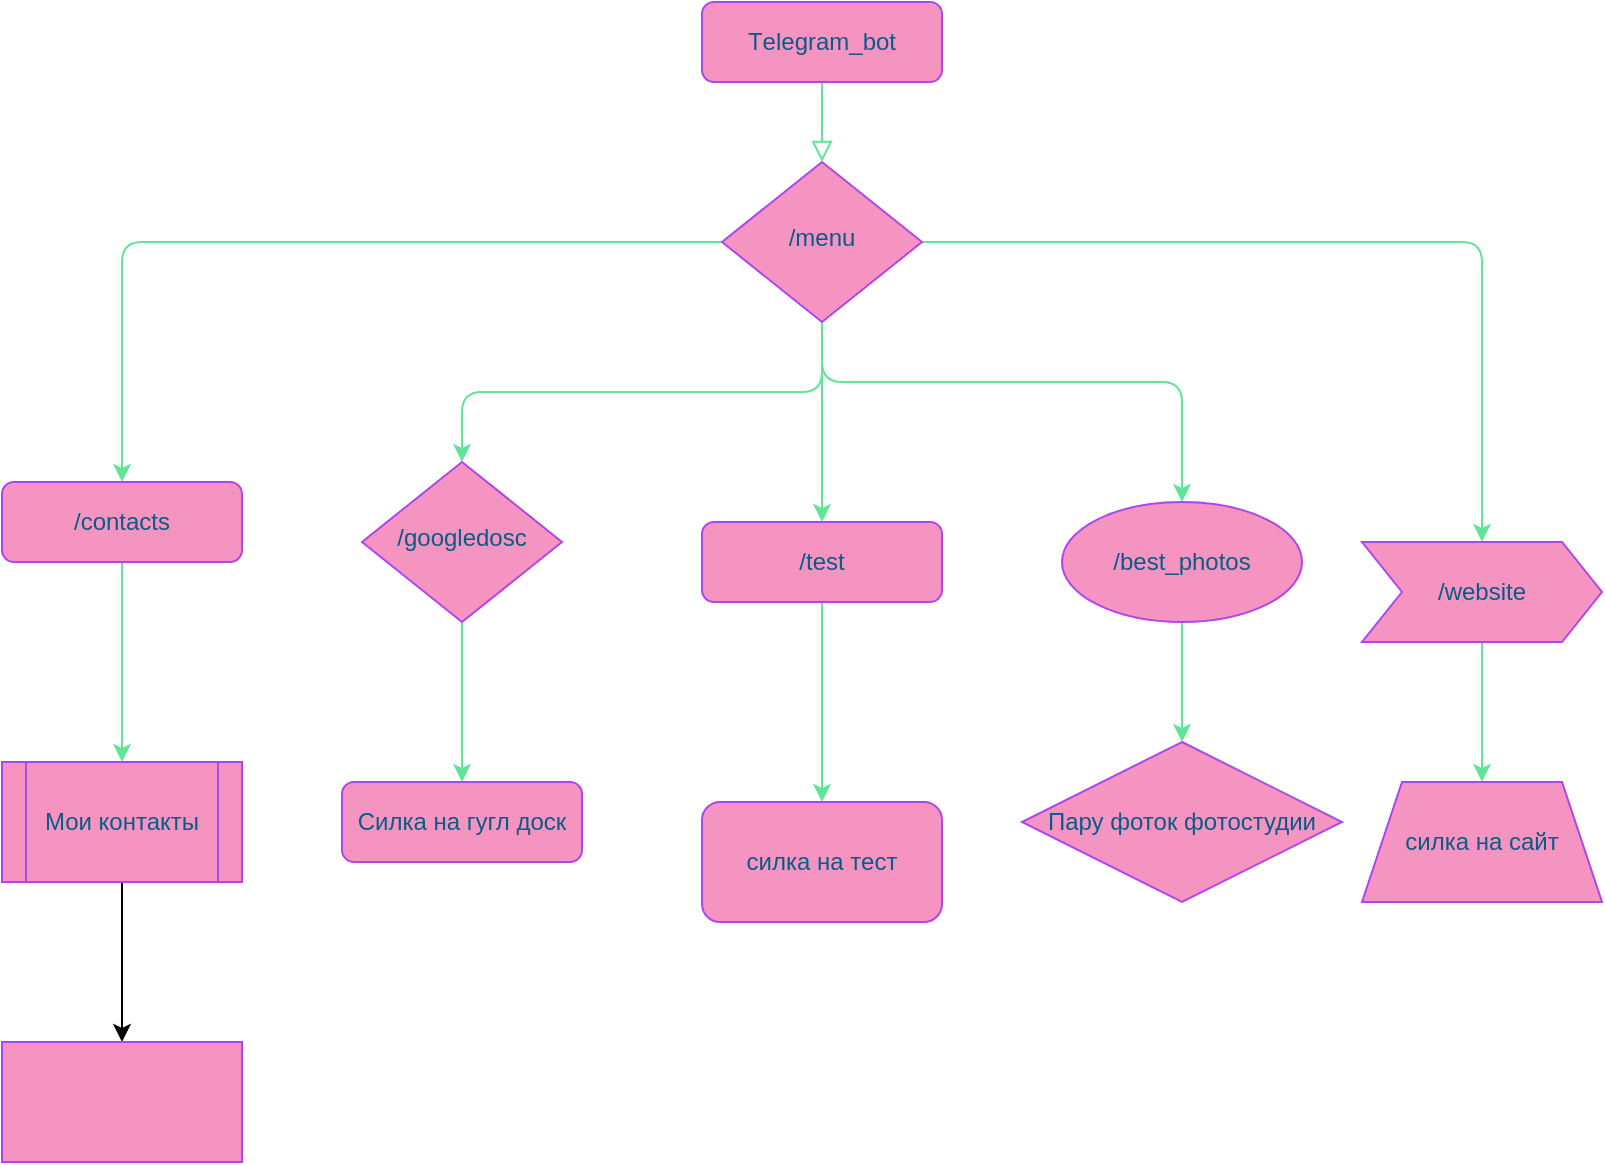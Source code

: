 <mxfile version="16.0.0" type="github">
  <diagram id="C5RBs43oDa-KdzZeNtuy" name="Page-1">
    <mxGraphModel dx="1422" dy="737" grid="1" gridSize="10" guides="1" tooltips="1" connect="1" arrows="1" fold="1" page="1" pageScale="1" pageWidth="827" pageHeight="1169" math="0" shadow="0">
      <root>
        <mxCell id="WIyWlLk6GJQsqaUBKTNV-0" />
        <mxCell id="WIyWlLk6GJQsqaUBKTNV-1" parent="WIyWlLk6GJQsqaUBKTNV-0" />
        <mxCell id="WIyWlLk6GJQsqaUBKTNV-2" value="" style="rounded=0;html=1;jettySize=auto;orthogonalLoop=1;fontSize=11;endArrow=block;endFill=0;endSize=8;strokeWidth=1;shadow=0;labelBackgroundColor=none;edgeStyle=orthogonalEdgeStyle;strokeColor=#60E696;fontColor=#095C86;" parent="WIyWlLk6GJQsqaUBKTNV-1" source="WIyWlLk6GJQsqaUBKTNV-3" target="WIyWlLk6GJQsqaUBKTNV-6" edge="1">
          <mxGeometry relative="1" as="geometry" />
        </mxCell>
        <mxCell id="WIyWlLk6GJQsqaUBKTNV-3" value="&lt;font style=&quot;vertical-align: inherit&quot;&gt;&lt;font style=&quot;vertical-align: inherit&quot;&gt;Тelegram_bot&lt;/font&gt;&lt;/font&gt;" style="rounded=1;whiteSpace=wrap;html=1;fontSize=12;glass=0;strokeWidth=1;shadow=0;fillColor=#F694C1;strokeColor=#AF45ED;fontColor=#095C86;" parent="WIyWlLk6GJQsqaUBKTNV-1" vertex="1">
          <mxGeometry x="370" y="70" width="120" height="40" as="geometry" />
        </mxCell>
        <mxCell id="PgRFk3jpfNLb2OF615yc-1" style="edgeStyle=orthogonalEdgeStyle;curved=0;rounded=1;sketch=0;orthogonalLoop=1;jettySize=auto;html=1;entryX=0.5;entryY=0;entryDx=0;entryDy=0;fontColor=#095C86;strokeColor=#60E696;fillColor=#F694C1;" parent="WIyWlLk6GJQsqaUBKTNV-1" source="WIyWlLk6GJQsqaUBKTNV-6" target="WIyWlLk6GJQsqaUBKTNV-12" edge="1">
          <mxGeometry relative="1" as="geometry" />
        </mxCell>
        <mxCell id="PgRFk3jpfNLb2OF615yc-2" style="edgeStyle=orthogonalEdgeStyle;curved=0;rounded=1;sketch=0;orthogonalLoop=1;jettySize=auto;html=1;exitX=0;exitY=0.5;exitDx=0;exitDy=0;fontColor=#095C86;strokeColor=#60E696;fillColor=#F694C1;" parent="WIyWlLk6GJQsqaUBKTNV-1" source="WIyWlLk6GJQsqaUBKTNV-6" target="WIyWlLk6GJQsqaUBKTNV-7" edge="1">
          <mxGeometry relative="1" as="geometry" />
        </mxCell>
        <mxCell id="PgRFk3jpfNLb2OF615yc-3" style="edgeStyle=orthogonalEdgeStyle;curved=0;rounded=1;sketch=0;orthogonalLoop=1;jettySize=auto;html=1;exitX=0.5;exitY=1;exitDx=0;exitDy=0;entryX=0.5;entryY=0;entryDx=0;entryDy=0;fontColor=#095C86;strokeColor=#60E696;fillColor=#F694C1;" parent="WIyWlLk6GJQsqaUBKTNV-1" source="WIyWlLk6GJQsqaUBKTNV-6" target="WIyWlLk6GJQsqaUBKTNV-10" edge="1">
          <mxGeometry relative="1" as="geometry" />
        </mxCell>
        <mxCell id="PgRFk3jpfNLb2OF615yc-7" style="edgeStyle=orthogonalEdgeStyle;curved=0;rounded=1;sketch=0;orthogonalLoop=1;jettySize=auto;html=1;exitX=1;exitY=0.5;exitDx=0;exitDy=0;fontColor=#095C86;strokeColor=#60E696;fillColor=#F694C1;entryX=0.5;entryY=0;entryDx=0;entryDy=0;" parent="WIyWlLk6GJQsqaUBKTNV-1" source="WIyWlLk6GJQsqaUBKTNV-6" target="PgRFk3jpfNLb2OF615yc-8" edge="1">
          <mxGeometry relative="1" as="geometry">
            <mxPoint x="630" y="340" as="targetPoint" />
            <Array as="points">
              <mxPoint x="430" y="190" />
              <mxPoint x="430" y="260" />
              <mxPoint x="610" y="260" />
              <mxPoint x="610" y="310" />
            </Array>
          </mxGeometry>
        </mxCell>
        <mxCell id="PgRFk3jpfNLb2OF615yc-11" style="edgeStyle=orthogonalEdgeStyle;curved=0;rounded=1;sketch=0;orthogonalLoop=1;jettySize=auto;html=1;exitX=1;exitY=0.5;exitDx=0;exitDy=0;fontColor=#095C86;strokeColor=#60E696;fillColor=#F694C1;entryX=0.5;entryY=0;entryDx=0;entryDy=0;" parent="WIyWlLk6GJQsqaUBKTNV-1" source="WIyWlLk6GJQsqaUBKTNV-6" target="PgRFk3jpfNLb2OF615yc-12" edge="1">
          <mxGeometry relative="1" as="geometry">
            <mxPoint x="770" y="330" as="targetPoint" />
          </mxGeometry>
        </mxCell>
        <mxCell id="WIyWlLk6GJQsqaUBKTNV-6" value="&lt;font style=&quot;vertical-align: inherit&quot;&gt;&lt;font style=&quot;vertical-align: inherit&quot;&gt;/menu&lt;/font&gt;&lt;/font&gt;" style="rhombus;whiteSpace=wrap;html=1;shadow=0;fontFamily=Helvetica;fontSize=12;align=center;strokeWidth=1;spacing=6;spacingTop=-4;fillColor=#F694C1;strokeColor=#AF45ED;fontColor=#095C86;" parent="WIyWlLk6GJQsqaUBKTNV-1" vertex="1">
          <mxGeometry x="380" y="150" width="100" height="80" as="geometry" />
        </mxCell>
        <mxCell id="PgRFk3jpfNLb2OF615yc-6" style="edgeStyle=orthogonalEdgeStyle;curved=0;rounded=1;sketch=0;orthogonalLoop=1;jettySize=auto;html=1;fontColor=#095C86;strokeColor=#60E696;fillColor=#F694C1;entryX=0.5;entryY=0;entryDx=0;entryDy=0;" parent="WIyWlLk6GJQsqaUBKTNV-1" source="WIyWlLk6GJQsqaUBKTNV-7" target="PgRFk3jpfNLb2OF615yc-13" edge="1">
          <mxGeometry relative="1" as="geometry">
            <mxPoint x="70" y="490" as="targetPoint" />
          </mxGeometry>
        </mxCell>
        <mxCell id="WIyWlLk6GJQsqaUBKTNV-7" value="&lt;font style=&quot;vertical-align: inherit&quot;&gt;&lt;font style=&quot;vertical-align: inherit&quot;&gt;/contacts&lt;/font&gt;&lt;/font&gt;" style="rounded=1;whiteSpace=wrap;html=1;fontSize=12;glass=0;strokeWidth=1;shadow=0;fillColor=#F694C1;strokeColor=#AF45ED;fontColor=#095C86;" parent="WIyWlLk6GJQsqaUBKTNV-1" vertex="1">
          <mxGeometry x="20" y="310" width="120" height="40" as="geometry" />
        </mxCell>
        <mxCell id="PgRFk3jpfNLb2OF615yc-4" style="edgeStyle=orthogonalEdgeStyle;curved=0;rounded=1;sketch=0;orthogonalLoop=1;jettySize=auto;html=1;exitX=0.5;exitY=1;exitDx=0;exitDy=0;fontColor=#095C86;strokeColor=#60E696;fillColor=#F694C1;" parent="WIyWlLk6GJQsqaUBKTNV-1" source="WIyWlLk6GJQsqaUBKTNV-10" target="WIyWlLk6GJQsqaUBKTNV-11" edge="1">
          <mxGeometry relative="1" as="geometry" />
        </mxCell>
        <mxCell id="WIyWlLk6GJQsqaUBKTNV-10" value="&lt;font style=&quot;vertical-align: inherit&quot;&gt;&lt;font style=&quot;vertical-align: inherit&quot;&gt;/googledosc&lt;/font&gt;&lt;/font&gt;" style="rhombus;whiteSpace=wrap;html=1;shadow=0;fontFamily=Helvetica;fontSize=12;align=center;strokeWidth=1;spacing=6;spacingTop=-4;fillColor=#F694C1;strokeColor=#AF45ED;fontColor=#095C86;" parent="WIyWlLk6GJQsqaUBKTNV-1" vertex="1">
          <mxGeometry x="200" y="300" width="100" height="80" as="geometry" />
        </mxCell>
        <mxCell id="WIyWlLk6GJQsqaUBKTNV-11" value="Силка на гугл доск" style="rounded=1;whiteSpace=wrap;html=1;fontSize=12;glass=0;strokeWidth=1;shadow=0;fillColor=#F694C1;strokeColor=#AF45ED;fontColor=#095C86;" parent="WIyWlLk6GJQsqaUBKTNV-1" vertex="1">
          <mxGeometry x="190" y="460" width="120" height="40" as="geometry" />
        </mxCell>
        <mxCell id="PgRFk3jpfNLb2OF615yc-0" style="edgeStyle=orthogonalEdgeStyle;rounded=0;orthogonalLoop=1;jettySize=auto;html=1;exitX=0.5;exitY=1;exitDx=0;exitDy=0;strokeColor=#60E696;fontColor=#095C86;" parent="WIyWlLk6GJQsqaUBKTNV-1" source="WIyWlLk6GJQsqaUBKTNV-12" edge="1">
          <mxGeometry relative="1" as="geometry">
            <mxPoint x="430" y="360" as="targetPoint" />
          </mxGeometry>
        </mxCell>
        <mxCell id="PgRFk3jpfNLb2OF615yc-5" style="edgeStyle=orthogonalEdgeStyle;curved=0;rounded=1;sketch=0;orthogonalLoop=1;jettySize=auto;html=1;exitX=0.5;exitY=1;exitDx=0;exitDy=0;fontColor=#095C86;strokeColor=#60E696;fillColor=#F694C1;entryX=0.5;entryY=0;entryDx=0;entryDy=0;" parent="WIyWlLk6GJQsqaUBKTNV-1" source="WIyWlLk6GJQsqaUBKTNV-12" target="PgRFk3jpfNLb2OF615yc-14" edge="1">
          <mxGeometry relative="1" as="geometry">
            <mxPoint x="440" y="480" as="targetPoint" />
          </mxGeometry>
        </mxCell>
        <mxCell id="WIyWlLk6GJQsqaUBKTNV-12" value="&lt;font style=&quot;vertical-align: inherit&quot;&gt;&lt;font style=&quot;vertical-align: inherit&quot;&gt;/test&lt;/font&gt;&lt;/font&gt;" style="rounded=1;whiteSpace=wrap;html=1;fontSize=12;glass=0;strokeWidth=1;shadow=0;fillColor=#F694C1;strokeColor=#AF45ED;fontColor=#095C86;" parent="WIyWlLk6GJQsqaUBKTNV-1" vertex="1">
          <mxGeometry x="370" y="330" width="120" height="40" as="geometry" />
        </mxCell>
        <mxCell id="PgRFk3jpfNLb2OF615yc-16" style="edgeStyle=orthogonalEdgeStyle;curved=0;rounded=1;sketch=0;orthogonalLoop=1;jettySize=auto;html=1;entryX=0.5;entryY=0;entryDx=0;entryDy=0;fontColor=#095C86;strokeColor=#60E696;fillColor=#F694C1;" parent="WIyWlLk6GJQsqaUBKTNV-1" source="PgRFk3jpfNLb2OF615yc-8" target="PgRFk3jpfNLb2OF615yc-15" edge="1">
          <mxGeometry relative="1" as="geometry" />
        </mxCell>
        <mxCell id="PgRFk3jpfNLb2OF615yc-8" value="/best_photos" style="ellipse;whiteSpace=wrap;html=1;rounded=0;sketch=0;fontColor=#095C86;strokeColor=#AF45ED;fillColor=#F694C1;" parent="WIyWlLk6GJQsqaUBKTNV-1" vertex="1">
          <mxGeometry x="550" y="320" width="120" height="60" as="geometry" />
        </mxCell>
        <mxCell id="PgRFk3jpfNLb2OF615yc-10" style="edgeStyle=orthogonalEdgeStyle;rounded=0;orthogonalLoop=1;jettySize=auto;html=1;exitX=0.5;exitY=1;exitDx=0;exitDy=0;strokeColor=#60E696;fontColor=#095C86;" parent="WIyWlLk6GJQsqaUBKTNV-1" source="WIyWlLk6GJQsqaUBKTNV-12" target="WIyWlLk6GJQsqaUBKTNV-12" edge="1">
          <mxGeometry relative="1" as="geometry">
            <mxPoint x="430" y="360" as="targetPoint" />
          </mxGeometry>
        </mxCell>
        <mxCell id="PgRFk3jpfNLb2OF615yc-18" style="edgeStyle=orthogonalEdgeStyle;curved=0;rounded=1;sketch=0;orthogonalLoop=1;jettySize=auto;html=1;entryX=0.5;entryY=0;entryDx=0;entryDy=0;fontColor=#095C86;strokeColor=#60E696;fillColor=#F694C1;" parent="WIyWlLk6GJQsqaUBKTNV-1" source="PgRFk3jpfNLb2OF615yc-12" target="PgRFk3jpfNLb2OF615yc-17" edge="1">
          <mxGeometry relative="1" as="geometry" />
        </mxCell>
        <mxCell id="PgRFk3jpfNLb2OF615yc-12" value="/website" style="shape=step;perimeter=stepPerimeter;whiteSpace=wrap;html=1;fixedSize=1;rounded=0;sketch=0;fontColor=#095C86;strokeColor=#AF45ED;fillColor=#F694C1;" parent="WIyWlLk6GJQsqaUBKTNV-1" vertex="1">
          <mxGeometry x="700" y="340" width="120" height="50" as="geometry" />
        </mxCell>
        <mxCell id="cnzU5ccY84Fi1sMD2vw4-1" value="" style="edgeStyle=orthogonalEdgeStyle;rounded=0;orthogonalLoop=1;jettySize=auto;html=1;" edge="1" parent="WIyWlLk6GJQsqaUBKTNV-1" source="PgRFk3jpfNLb2OF615yc-13" target="cnzU5ccY84Fi1sMD2vw4-0">
          <mxGeometry relative="1" as="geometry" />
        </mxCell>
        <mxCell id="PgRFk3jpfNLb2OF615yc-13" value="Мои контакты" style="shape=process;whiteSpace=wrap;html=1;backgroundOutline=1;rounded=0;sketch=0;fontColor=#095C86;strokeColor=#AF45ED;fillColor=#F694C1;" parent="WIyWlLk6GJQsqaUBKTNV-1" vertex="1">
          <mxGeometry x="20" y="450" width="120" height="60" as="geometry" />
        </mxCell>
        <mxCell id="PgRFk3jpfNLb2OF615yc-14" value="силка на тест" style="rounded=1;whiteSpace=wrap;html=1;sketch=0;fontColor=#095C86;strokeColor=#AF45ED;fillColor=#F694C1;" parent="WIyWlLk6GJQsqaUBKTNV-1" vertex="1">
          <mxGeometry x="370" y="470" width="120" height="60" as="geometry" />
        </mxCell>
        <mxCell id="PgRFk3jpfNLb2OF615yc-15" value="Пару фоток фотостудии" style="rhombus;whiteSpace=wrap;html=1;rounded=0;sketch=0;fontColor=#095C86;strokeColor=#AF45ED;fillColor=#F694C1;" parent="WIyWlLk6GJQsqaUBKTNV-1" vertex="1">
          <mxGeometry x="530" y="440" width="160" height="80" as="geometry" />
        </mxCell>
        <mxCell id="PgRFk3jpfNLb2OF615yc-17" value="силка на сайт" style="shape=trapezoid;perimeter=trapezoidPerimeter;whiteSpace=wrap;html=1;fixedSize=1;rounded=0;sketch=0;fontColor=#095C86;strokeColor=#AF45ED;fillColor=#F694C1;" parent="WIyWlLk6GJQsqaUBKTNV-1" vertex="1">
          <mxGeometry x="700" y="460" width="120" height="60" as="geometry" />
        </mxCell>
        <mxCell id="cnzU5ccY84Fi1sMD2vw4-0" value="" style="whiteSpace=wrap;html=1;fillColor=#F694C1;strokeColor=#AF45ED;fontColor=#095C86;rounded=0;sketch=0;" vertex="1" parent="WIyWlLk6GJQsqaUBKTNV-1">
          <mxGeometry x="20" y="590" width="120" height="60" as="geometry" />
        </mxCell>
      </root>
    </mxGraphModel>
  </diagram>
</mxfile>

